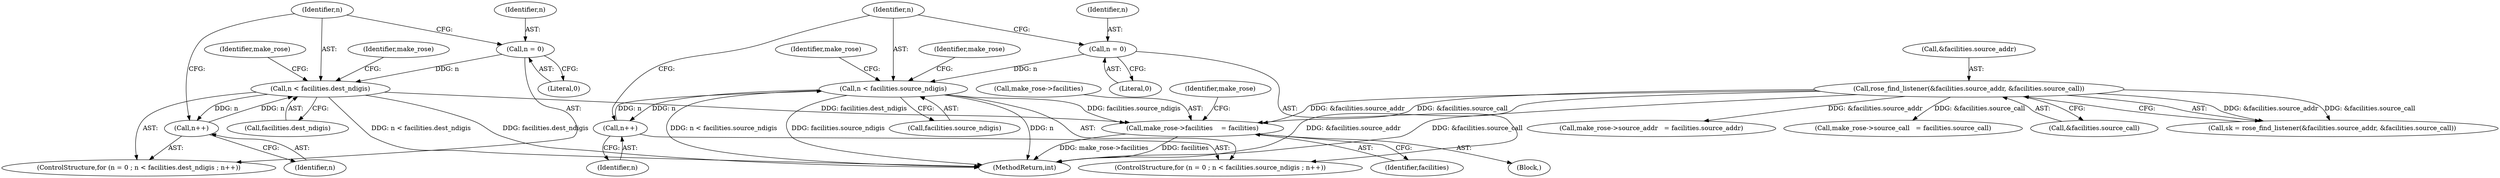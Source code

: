 digraph "0_linux_e0bccd315db0c2f919e7fcf9cb60db21d9986f52@pointer" {
"1000296" [label="(Call,make_rose->facilities    = facilities)"];
"1000225" [label="(Call,n < facilities.dest_ndigis)"];
"1000222" [label="(Call,n = 0)"];
"1000230" [label="(Call,n++)"];
"1000268" [label="(Call,n < facilities.source_ndigis)"];
"1000273" [label="(Call,n++)"];
"1000265" [label="(Call,n = 0)"];
"1000150" [label="(Call,rose_find_listener(&facilities.source_addr, &facilities.source_call))"];
"1000226" [label="(Identifier,n)"];
"1000265" [label="(Call,n = 0)"];
"1000266" [label="(Identifier,n)"];
"1000268" [label="(Call,n < facilities.source_ndigis)"];
"1000230" [label="(Call,n++)"];
"1000273" [label="(Call,n++)"];
"1000155" [label="(Call,&facilities.source_call)"];
"1000151" [label="(Call,&facilities.source_addr)"];
"1000148" [label="(Call,sk = rose_find_listener(&facilities.source_addr, &facilities.source_call))"];
"1000221" [label="(ControlStructure,for (n = 0 ; n < facilities.dest_ndigis ; n++))"];
"1000304" [label="(Identifier,make_rose)"];
"1000274" [label="(Identifier,n)"];
"1000224" [label="(Literal,0)"];
"1000278" [label="(Identifier,make_rose)"];
"1000270" [label="(Call,facilities.source_ndigis)"];
"1000288" [label="(Identifier,make_rose)"];
"1000235" [label="(Identifier,make_rose)"];
"1000150" [label="(Call,rose_find_listener(&facilities.source_addr, &facilities.source_call))"];
"1000269" [label="(Identifier,n)"];
"1000108" [label="(Block,)"];
"1000267" [label="(Literal,0)"];
"1000223" [label="(Identifier,n)"];
"1000296" [label="(Call,make_rose->facilities    = facilities)"];
"1000231" [label="(Identifier,n)"];
"1000222" [label="(Call,n = 0)"];
"1000243" [label="(Call,make_rose->source_addr   = facilities.source_addr)"];
"1000381" [label="(MethodReturn,int)"];
"1000225" [label="(Call,n < facilities.dest_ndigis)"];
"1000250" [label="(Call,make_rose->source_call   = facilities.source_call)"];
"1000300" [label="(Identifier,facilities)"];
"1000264" [label="(ControlStructure,for (n = 0 ; n < facilities.source_ndigis ; n++))"];
"1000227" [label="(Call,facilities.dest_ndigis)"];
"1000297" [label="(Call,make_rose->facilities)"];
"1000245" [label="(Identifier,make_rose)"];
"1000296" -> "1000108"  [label="AST: "];
"1000296" -> "1000300"  [label="CFG: "];
"1000297" -> "1000296"  [label="AST: "];
"1000300" -> "1000296"  [label="AST: "];
"1000304" -> "1000296"  [label="CFG: "];
"1000296" -> "1000381"  [label="DDG: make_rose->facilities"];
"1000296" -> "1000381"  [label="DDG: facilities"];
"1000225" -> "1000296"  [label="DDG: facilities.dest_ndigis"];
"1000268" -> "1000296"  [label="DDG: facilities.source_ndigis"];
"1000150" -> "1000296"  [label="DDG: &facilities.source_call"];
"1000150" -> "1000296"  [label="DDG: &facilities.source_addr"];
"1000225" -> "1000221"  [label="AST: "];
"1000225" -> "1000227"  [label="CFG: "];
"1000226" -> "1000225"  [label="AST: "];
"1000227" -> "1000225"  [label="AST: "];
"1000235" -> "1000225"  [label="CFG: "];
"1000245" -> "1000225"  [label="CFG: "];
"1000225" -> "1000381"  [label="DDG: n < facilities.dest_ndigis"];
"1000225" -> "1000381"  [label="DDG: facilities.dest_ndigis"];
"1000222" -> "1000225"  [label="DDG: n"];
"1000230" -> "1000225"  [label="DDG: n"];
"1000225" -> "1000230"  [label="DDG: n"];
"1000222" -> "1000221"  [label="AST: "];
"1000222" -> "1000224"  [label="CFG: "];
"1000223" -> "1000222"  [label="AST: "];
"1000224" -> "1000222"  [label="AST: "];
"1000226" -> "1000222"  [label="CFG: "];
"1000230" -> "1000221"  [label="AST: "];
"1000230" -> "1000231"  [label="CFG: "];
"1000231" -> "1000230"  [label="AST: "];
"1000226" -> "1000230"  [label="CFG: "];
"1000268" -> "1000264"  [label="AST: "];
"1000268" -> "1000270"  [label="CFG: "];
"1000269" -> "1000268"  [label="AST: "];
"1000270" -> "1000268"  [label="AST: "];
"1000278" -> "1000268"  [label="CFG: "];
"1000288" -> "1000268"  [label="CFG: "];
"1000268" -> "1000381"  [label="DDG: n"];
"1000268" -> "1000381"  [label="DDG: n < facilities.source_ndigis"];
"1000268" -> "1000381"  [label="DDG: facilities.source_ndigis"];
"1000273" -> "1000268"  [label="DDG: n"];
"1000265" -> "1000268"  [label="DDG: n"];
"1000268" -> "1000273"  [label="DDG: n"];
"1000273" -> "1000264"  [label="AST: "];
"1000273" -> "1000274"  [label="CFG: "];
"1000274" -> "1000273"  [label="AST: "];
"1000269" -> "1000273"  [label="CFG: "];
"1000265" -> "1000264"  [label="AST: "];
"1000265" -> "1000267"  [label="CFG: "];
"1000266" -> "1000265"  [label="AST: "];
"1000267" -> "1000265"  [label="AST: "];
"1000269" -> "1000265"  [label="CFG: "];
"1000150" -> "1000148"  [label="AST: "];
"1000150" -> "1000155"  [label="CFG: "];
"1000151" -> "1000150"  [label="AST: "];
"1000155" -> "1000150"  [label="AST: "];
"1000148" -> "1000150"  [label="CFG: "];
"1000150" -> "1000381"  [label="DDG: &facilities.source_addr"];
"1000150" -> "1000381"  [label="DDG: &facilities.source_call"];
"1000150" -> "1000148"  [label="DDG: &facilities.source_addr"];
"1000150" -> "1000148"  [label="DDG: &facilities.source_call"];
"1000150" -> "1000243"  [label="DDG: &facilities.source_addr"];
"1000150" -> "1000250"  [label="DDG: &facilities.source_call"];
}
